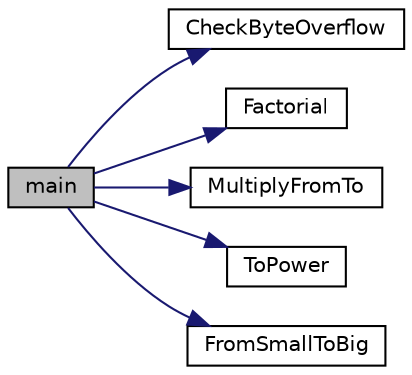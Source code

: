 digraph "main"
{
  edge [fontname="Helvetica",fontsize="10",labelfontname="Helvetica",labelfontsize="10"];
  node [fontname="Helvetica",fontsize="10",shape=record];
  rankdir="LR";
  Node1 [label="main",height=0.2,width=0.4,color="black", fillcolor="grey75", style="filled", fontcolor="black"];
  Node1 -> Node2 [color="midnightblue",fontsize="10",style="solid",fontname="Helvetica"];
  Node2 [label="CheckByteOverflow",height=0.2,width=0.4,color="black", fillcolor="white", style="filled",URL="$test_lab06_8cpp.html#ad3294f4b93a9b75a0017d96938d17966",tooltip="Перше завдання. "];
  Node1 -> Node3 [color="midnightblue",fontsize="10",style="solid",fontname="Helvetica"];
  Node3 [label="Factorial",height=0.2,width=0.4,color="black", fillcolor="white", style="filled",URL="$test_lab06_8cpp.html#a5da52fb4267fcbf41c61834dbeb68ea9",tooltip="Друге завдання. "];
  Node1 -> Node4 [color="midnightblue",fontsize="10",style="solid",fontname="Helvetica"];
  Node4 [label="MultiplyFromTo",height=0.2,width=0.4,color="black", fillcolor="white", style="filled",URL="$test_lab06_8cpp.html#a07dd89871dff7c9942acd22cbc4cb8df",tooltip="Третє завдання. "];
  Node1 -> Node5 [color="midnightblue",fontsize="10",style="solid",fontname="Helvetica"];
  Node5 [label="ToPower",height=0.2,width=0.4,color="black", fillcolor="white", style="filled",URL="$test_lab06_8cpp.html#a91d55e6bfc5395094a13d96c0ab55cca",tooltip="Четверте завдання. "];
  Node1 -> Node6 [color="midnightblue",fontsize="10",style="solid",fontname="Helvetica"];
  Node6 [label="FromSmallToBig",height=0.2,width=0.4,color="black", fillcolor="white", style="filled",URL="$test_lab06_8cpp.html#a1e4ba5c89402a112f192a01c537791c3",tooltip="П&#39;яте завдання. "];
}
